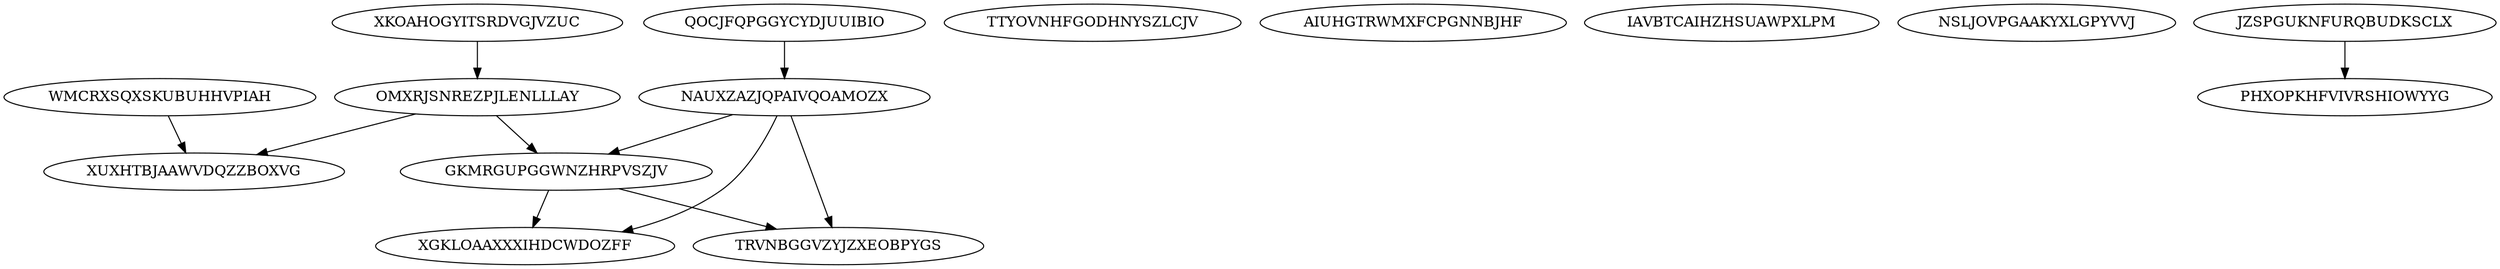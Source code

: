digraph N15M11 {
	WMCRXSQXSKUBUHHVPIAH	[Weight=11];
	QOCJFQPGGYCYDJUUIBIO	[Weight=14];
	XKOAHOGYITSRDVGJVZUC	[Weight=10];
	OMXRJSNREZPJLENLLLAY	[Weight=17];
	TTYOVNHFGODHNYSZLCJV	[Weight=19];
	NAUXZAZJQPAIVQOAMOZX	[Weight=12];
	AIUHGTRWMXFCPGNNBJHF	[Weight=20];
	GKMRGUPGGWNZHRPVSZJV	[Weight=14];
	IAVBTCAIHZHSUAWPXLPM	[Weight=10];
	NSLJOVPGAAKYXLGPYVVJ	[Weight=17];
	XGKLOAAXXXIHDCWDOZFF	[Weight=18];
	TRVNBGGVZYJZXEOBPYGS	[Weight=18];
	JZSPGUKNFURQBUDKSCLX	[Weight=17];
	XUXHTBJAAWVDQZZBOXVG	[Weight=14];
	PHXOPKHFVIVRSHIOWYYG	[Weight=12];
	NAUXZAZJQPAIVQOAMOZX -> XGKLOAAXXXIHDCWDOZFF [Weight=10];
	JZSPGUKNFURQBUDKSCLX -> PHXOPKHFVIVRSHIOWYYG [Weight=11];
	GKMRGUPGGWNZHRPVSZJV -> TRVNBGGVZYJZXEOBPYGS [Weight=10];
	QOCJFQPGGYCYDJUUIBIO -> NAUXZAZJQPAIVQOAMOZX [Weight=10];
	OMXRJSNREZPJLENLLLAY -> XUXHTBJAAWVDQZZBOXVG [Weight=13];
	GKMRGUPGGWNZHRPVSZJV -> XGKLOAAXXXIHDCWDOZFF [Weight=14];
	NAUXZAZJQPAIVQOAMOZX -> GKMRGUPGGWNZHRPVSZJV [Weight=15];
	XKOAHOGYITSRDVGJVZUC -> OMXRJSNREZPJLENLLLAY [Weight=12];
	NAUXZAZJQPAIVQOAMOZX -> TRVNBGGVZYJZXEOBPYGS [Weight=20];
	OMXRJSNREZPJLENLLLAY -> GKMRGUPGGWNZHRPVSZJV [Weight=20];
	WMCRXSQXSKUBUHHVPIAH -> XUXHTBJAAWVDQZZBOXVG [Weight=16];
}
